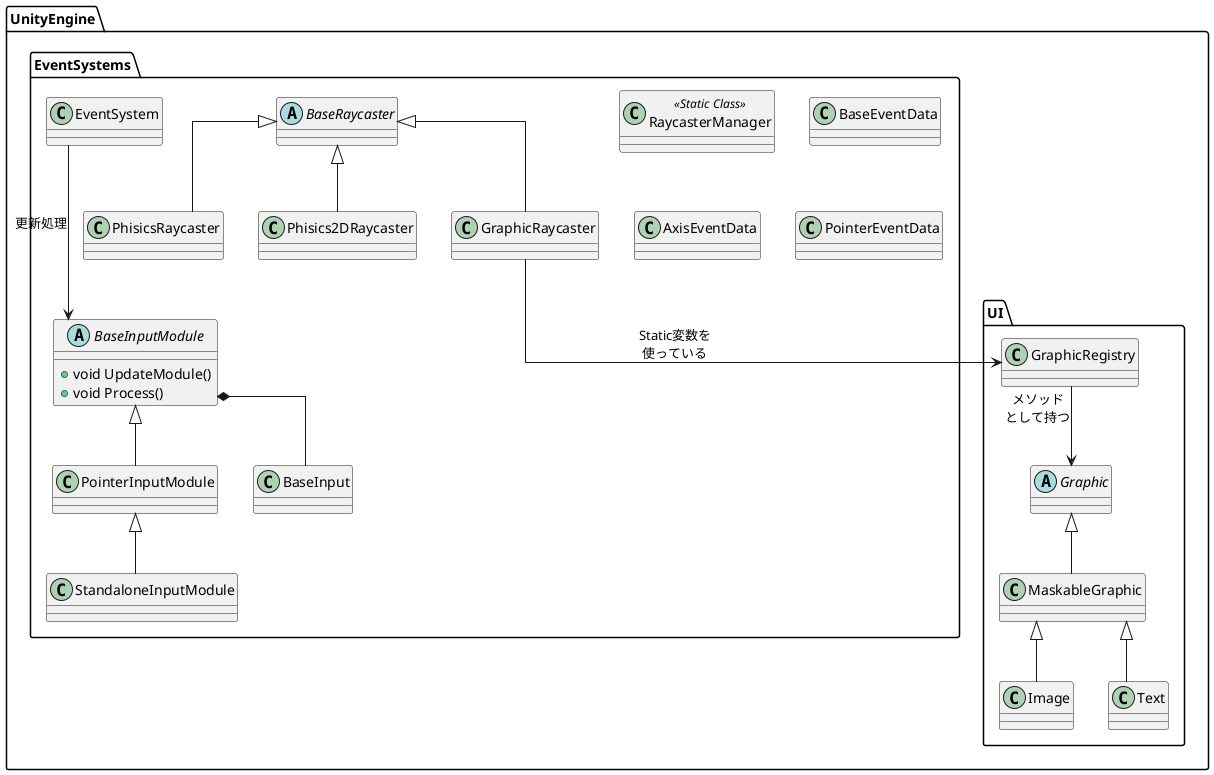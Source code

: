 @startuml Unity EventSystem
' skinparam classAttributeIconSize 0
skinparam linetype ortho

' [参考]
'  qiita: 複雑な形のボタンの当たり判定をしっかり作れるようにする https://qiita.com/MATU0055/items/2e1a306496d76bf8bfbe

package "UnityEngine.EventSystems"{

    class EventSystem{}

    ' Input Module
    abstract class BaseInputModule{
        + void UpdateModule()
        + void Process()
    }
    class PointerInputModule{}
    class StandaloneInputModule{}

    ' Input Provider
    class BaseInput{}

    ' Raycaster
    class RaycasterManager <<Static Class>>{}
    abstract class BaseRaycaster{}
    class GraphicRaycaster{}
    class PhisicsRaycaster{}
    class Phisics2DRaycaster{}
    
    BaseRaycaster <|-down- GraphicRaycaster
    BaseRaycaster <|-down- PhisicsRaycaster
    BaseRaycaster <|-down- Phisics2DRaycaster

    ' Event
    class BaseEventData{}
    class AxisEventData{}
    class PointerEventData{}
}

package "UnityEngine.UI"{

    class GraphicRegistry{}

    ' Graphic
    abstract class Graphic{}
    class MaskableGraphic{}
    class Image{}
    class Text{}
}

' BaseRaycaster --> RaycasterManager : "メソッド\nとして持つ"
' RaycasterManager -up--> EventSystem : "Class内で\n利用する"

EventSystem -down--> BaseInputModule : "更新処理"

GraphicRaycaster --> GraphicRegistry : "Static変数を\n使っている"
GraphicRegistry --> Graphic : "メソッド\nとして持つ"

' Graphic関連
Graphic <|-- MaskableGraphic
MaskableGraphic <|-- Image
MaskableGraphic <|-- Text

BaseInputModule *-down- BaseInput 
BaseInputModule <|-- PointerInputModule
PointerInputModule <|-- StandaloneInputModule


@enduml